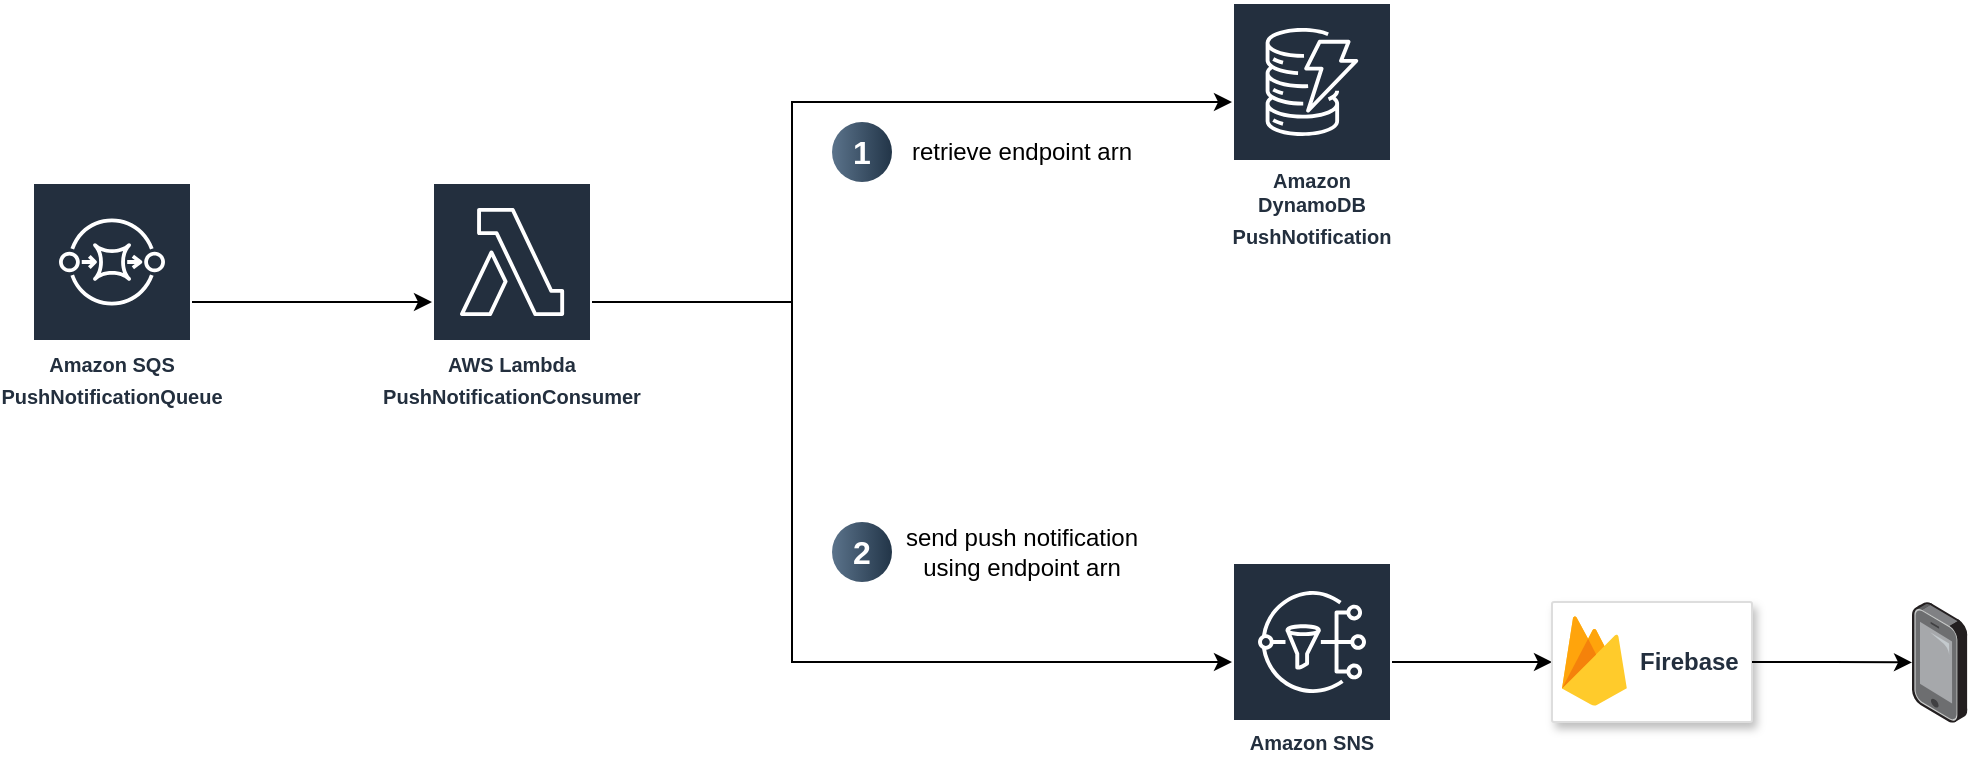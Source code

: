 <mxfile version="26.2.8">
  <diagram name="Page-1" id="ipTr7NJBuvFf0iBp7Hvn">
    <mxGraphModel dx="1428" dy="712" grid="1" gridSize="10" guides="1" tooltips="1" connect="1" arrows="1" fold="1" page="1" pageScale="1" pageWidth="827" pageHeight="1169" math="0" shadow="0">
      <root>
        <mxCell id="0" />
        <mxCell id="1" parent="0" />
        <mxCell id="s8Bk2ODYHu9XWymWCRS9-4" style="edgeStyle=orthogonalEdgeStyle;rounded=0;orthogonalLoop=1;jettySize=auto;html=1;" parent="1" source="s8Bk2ODYHu9XWymWCRS9-1" target="s8Bk2ODYHu9XWymWCRS9-2" edge="1">
          <mxGeometry relative="1" as="geometry" />
        </mxCell>
        <mxCell id="s8Bk2ODYHu9XWymWCRS9-1" value="&lt;font&gt;Amazon SQS&lt;/font&gt;&lt;div&gt;&lt;div style=&quot;line-height: 19px; white-space: pre;&quot;&gt;&lt;span&gt;&lt;font style=&quot;color: rgb(35, 47, 62);&quot;&gt;PushNotificationQueue&lt;/font&gt;&lt;/span&gt;&lt;/div&gt;&lt;/div&gt;" style="sketch=0;outlineConnect=0;fontColor=#232F3E;gradientColor=none;strokeColor=#ffffff;fillColor=#232F3E;dashed=0;verticalLabelPosition=middle;verticalAlign=bottom;align=center;html=1;whiteSpace=wrap;fontSize=10;fontStyle=1;spacing=3;shape=mxgraph.aws4.productIcon;prIcon=mxgraph.aws4.sqs;" parent="1" vertex="1">
          <mxGeometry x="200" y="160" width="80" height="120" as="geometry" />
        </mxCell>
        <mxCell id="s8Bk2ODYHu9XWymWCRS9-5" style="edgeStyle=orthogonalEdgeStyle;rounded=0;orthogonalLoop=1;jettySize=auto;html=1;" parent="1" source="s8Bk2ODYHu9XWymWCRS9-2" target="s8Bk2ODYHu9XWymWCRS9-3" edge="1">
          <mxGeometry relative="1" as="geometry">
            <Array as="points">
              <mxPoint x="580" y="220" />
              <mxPoint x="580" y="120" />
            </Array>
          </mxGeometry>
        </mxCell>
        <mxCell id="lhPOVJ5IW3Lo6kucfbnh-7" style="edgeStyle=orthogonalEdgeStyle;rounded=0;orthogonalLoop=1;jettySize=auto;html=1;" parent="1" source="s8Bk2ODYHu9XWymWCRS9-2" target="lhPOVJ5IW3Lo6kucfbnh-1" edge="1">
          <mxGeometry relative="1" as="geometry">
            <Array as="points">
              <mxPoint x="580" y="220" />
              <mxPoint x="580" y="400" />
            </Array>
          </mxGeometry>
        </mxCell>
        <mxCell id="s8Bk2ODYHu9XWymWCRS9-2" value="AWS Lambda&lt;div&gt;&lt;div style=&quot;line-height: 19px; white-space: pre;&quot;&gt;&lt;font style=&quot;color: rgb(35, 47, 62);&quot; face=&quot;Helvetica&quot;&gt;PushNotificationConsumer&lt;/font&gt;&lt;/div&gt;&lt;/div&gt;" style="sketch=0;outlineConnect=0;fontColor=#232F3E;gradientColor=none;strokeColor=#ffffff;fillColor=#232F3E;dashed=0;verticalLabelPosition=middle;verticalAlign=bottom;align=center;html=1;whiteSpace=wrap;fontSize=10;fontStyle=1;spacing=3;shape=mxgraph.aws4.productIcon;prIcon=mxgraph.aws4.lambda;" parent="1" vertex="1">
          <mxGeometry x="400" y="160" width="80" height="120" as="geometry" />
        </mxCell>
        <mxCell id="s8Bk2ODYHu9XWymWCRS9-3" value="Amazon DynamoDB&lt;div&gt;&lt;div style=&quot;line-height: 19px; white-space: pre;&quot;&gt;&lt;span&gt;&lt;font face=&quot;Helvetica&quot; style=&quot;color: rgb(35, 47, 62);&quot;&gt;PushNotification&lt;/font&gt;&lt;/span&gt;&lt;/div&gt;&lt;/div&gt;" style="sketch=0;outlineConnect=0;fontColor=#232F3E;gradientColor=none;strokeColor=#ffffff;fillColor=#232F3E;dashed=0;verticalLabelPosition=middle;verticalAlign=bottom;align=center;html=1;whiteSpace=wrap;fontSize=10;fontStyle=1;spacing=3;shape=mxgraph.aws4.productIcon;prIcon=mxgraph.aws4.dynamodb;" parent="1" vertex="1">
          <mxGeometry x="800" y="70" width="80" height="130" as="geometry" />
        </mxCell>
        <mxCell id="lhPOVJ5IW3Lo6kucfbnh-8" style="edgeStyle=orthogonalEdgeStyle;rounded=0;orthogonalLoop=1;jettySize=auto;html=1;" parent="1" source="lhPOVJ5IW3Lo6kucfbnh-1" target="lhPOVJ5IW3Lo6kucfbnh-2" edge="1">
          <mxGeometry relative="1" as="geometry" />
        </mxCell>
        <mxCell id="lhPOVJ5IW3Lo6kucfbnh-1" value="Amazon SNS" style="sketch=0;outlineConnect=0;fontColor=#232F3E;gradientColor=none;strokeColor=#ffffff;fillColor=#232F3E;dashed=0;verticalLabelPosition=middle;verticalAlign=bottom;align=center;html=1;whiteSpace=wrap;fontSize=10;fontStyle=1;spacing=3;shape=mxgraph.aws4.productIcon;prIcon=mxgraph.aws4.sns;" parent="1" vertex="1">
          <mxGeometry x="800" y="350" width="80" height="100" as="geometry" />
        </mxCell>
        <mxCell id="lhPOVJ5IW3Lo6kucfbnh-2" value="" style="strokeColor=#dddddd;shadow=1;strokeWidth=1;rounded=1;absoluteArcSize=1;arcSize=2;" parent="1" vertex="1">
          <mxGeometry x="960" y="370" width="100" height="60" as="geometry" />
        </mxCell>
        <mxCell id="lhPOVJ5IW3Lo6kucfbnh-3" value="&lt;b&gt;&lt;font style=&quot;color: rgb(35, 47, 62);&quot;&gt;Firebase&lt;/font&gt;&lt;/b&gt;" style="sketch=0;dashed=0;connectable=0;html=1;fillColor=#5184F3;strokeColor=none;shape=mxgraph.gcp2.firebase;part=1;labelPosition=right;verticalLabelPosition=middle;align=left;verticalAlign=middle;spacingLeft=5;fontColor=#999999;fontSize=12;" parent="lhPOVJ5IW3Lo6kucfbnh-2" vertex="1">
          <mxGeometry width="32.4" height="45" relative="1" as="geometry">
            <mxPoint x="5" y="7" as="offset" />
          </mxGeometry>
        </mxCell>
        <mxCell id="lhPOVJ5IW3Lo6kucfbnh-6" value="" style="image;points=[];aspect=fixed;html=1;align=center;shadow=0;dashed=0;image=img/lib/allied_telesis/computer_and_terminals/Smartphone.svg;" parent="1" vertex="1">
          <mxGeometry x="1140" y="370" width="27.67" height="60.37" as="geometry" />
        </mxCell>
        <mxCell id="lhPOVJ5IW3Lo6kucfbnh-9" style="edgeStyle=orthogonalEdgeStyle;rounded=0;orthogonalLoop=1;jettySize=auto;html=1;" parent="1" source="lhPOVJ5IW3Lo6kucfbnh-2" target="lhPOVJ5IW3Lo6kucfbnh-6" edge="1">
          <mxGeometry relative="1" as="geometry" />
        </mxCell>
        <mxCell id="lhPOVJ5IW3Lo6kucfbnh-12" value="" style="group" parent="1" vertex="1" connectable="0">
          <mxGeometry x="600" y="130" width="160" height="30" as="geometry" />
        </mxCell>
        <mxCell id="lhPOVJ5IW3Lo6kucfbnh-10" value="1" style="ellipse;whiteSpace=wrap;html=1;aspect=fixed;rotation=0;gradientColor=#223548;strokeColor=none;gradientDirection=east;fillColor=#5b738b;rounded=0;pointerEvents=0;fontFamily=Helvetica;fontSize=16;fontColor=#FFFFFF;spacingTop=4;spacingBottom=4;spacingLeft=4;spacingRight=4;points=[];fontStyle=1" parent="lhPOVJ5IW3Lo6kucfbnh-12" vertex="1">
          <mxGeometry width="30" height="30" as="geometry" />
        </mxCell>
        <mxCell id="lhPOVJ5IW3Lo6kucfbnh-11" value="retrieve endpoint arn" style="text;html=1;align=center;verticalAlign=middle;whiteSpace=wrap;rounded=0;" parent="lhPOVJ5IW3Lo6kucfbnh-12" vertex="1">
          <mxGeometry x="30" width="130" height="30" as="geometry" />
        </mxCell>
        <mxCell id="lhPOVJ5IW3Lo6kucfbnh-13" value="" style="group" parent="1" vertex="1" connectable="0">
          <mxGeometry x="600" y="330" width="160" height="30" as="geometry" />
        </mxCell>
        <mxCell id="lhPOVJ5IW3Lo6kucfbnh-14" value="2" style="ellipse;whiteSpace=wrap;html=1;aspect=fixed;rotation=0;gradientColor=#223548;strokeColor=none;gradientDirection=east;fillColor=#5b738b;rounded=0;pointerEvents=0;fontFamily=Helvetica;fontSize=16;fontColor=#FFFFFF;spacingTop=4;spacingBottom=4;spacingLeft=4;spacingRight=4;points=[];fontStyle=1" parent="lhPOVJ5IW3Lo6kucfbnh-13" vertex="1">
          <mxGeometry width="30" height="30" as="geometry" />
        </mxCell>
        <mxCell id="lhPOVJ5IW3Lo6kucfbnh-15" value="send push notification using endpoint arn" style="text;html=1;align=center;verticalAlign=middle;whiteSpace=wrap;rounded=0;" parent="lhPOVJ5IW3Lo6kucfbnh-13" vertex="1">
          <mxGeometry x="30" width="130" height="30" as="geometry" />
        </mxCell>
      </root>
    </mxGraphModel>
  </diagram>
</mxfile>
